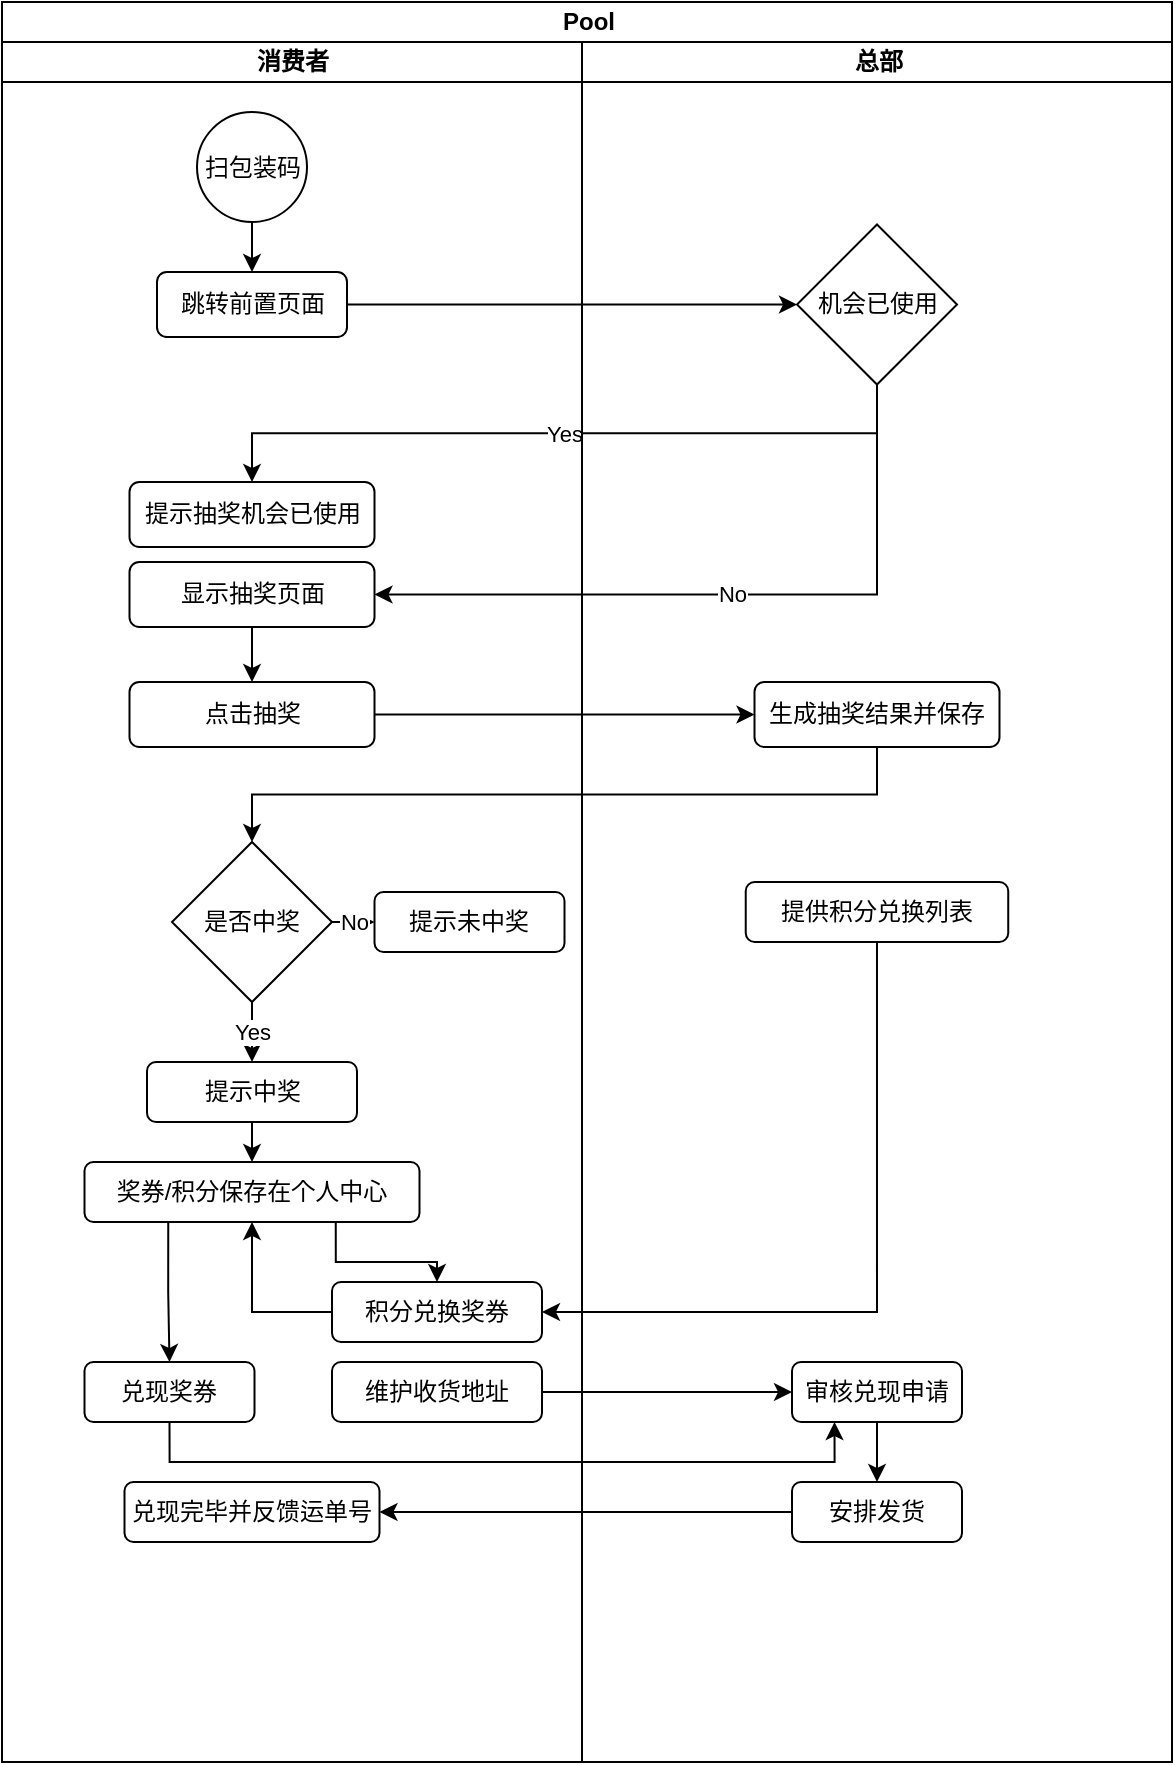 <mxfile version="21.6.1" type="github">
  <diagram name="第 1 页" id="e67aBaspMvJPenoC3SRr">
    <mxGraphModel dx="1626" dy="1957" grid="1" gridSize="10" guides="1" tooltips="1" connect="1" arrows="1" fold="1" page="1" pageScale="1" pageWidth="827" pageHeight="1169" math="0" shadow="0">
      <root>
        <mxCell id="0" />
        <mxCell id="1" parent="0" />
        <mxCell id="l0dgICCSZxElvyNoV-md-4" value="Pool" style="swimlane;childLayout=stackLayout;resizeParent=1;resizeParentMax=0;startSize=20;html=1;" parent="1" vertex="1">
          <mxGeometry x="150" y="-30" width="585" height="880" as="geometry" />
        </mxCell>
        <mxCell id="FrXfuMu9UdKkRX7MwU3E-1" style="edgeStyle=orthogonalEdgeStyle;rounded=0;orthogonalLoop=1;jettySize=auto;html=1;exitX=1;exitY=0.5;exitDx=0;exitDy=0;entryX=0;entryY=0.5;entryDx=0;entryDy=0;" parent="l0dgICCSZxElvyNoV-md-4" source="l0dgICCSZxElvyNoV-md-10" target="FrXfuMu9UdKkRX7MwU3E-5" edge="1">
          <mxGeometry relative="1" as="geometry">
            <mxPoint x="313.75" y="151.25" as="targetPoint" />
          </mxGeometry>
        </mxCell>
        <mxCell id="FrXfuMu9UdKkRX7MwU3E-11" value="Yes" style="edgeStyle=orthogonalEdgeStyle;rounded=0;orthogonalLoop=1;jettySize=auto;html=1;exitX=0.5;exitY=1;exitDx=0;exitDy=0;entryX=0.5;entryY=0;entryDx=0;entryDy=0;" parent="l0dgICCSZxElvyNoV-md-4" source="FrXfuMu9UdKkRX7MwU3E-5" target="FrXfuMu9UdKkRX7MwU3E-9" edge="1">
          <mxGeometry relative="1" as="geometry" />
        </mxCell>
        <mxCell id="FrXfuMu9UdKkRX7MwU3E-14" value="No" style="edgeStyle=orthogonalEdgeStyle;rounded=0;orthogonalLoop=1;jettySize=auto;html=1;exitX=0.5;exitY=1;exitDx=0;exitDy=0;entryX=1;entryY=0.5;entryDx=0;entryDy=0;" parent="l0dgICCSZxElvyNoV-md-4" source="FrXfuMu9UdKkRX7MwU3E-5" target="FrXfuMu9UdKkRX7MwU3E-12" edge="1">
          <mxGeometry relative="1" as="geometry" />
        </mxCell>
        <mxCell id="FrXfuMu9UdKkRX7MwU3E-26" style="edgeStyle=orthogonalEdgeStyle;rounded=0;orthogonalLoop=1;jettySize=auto;html=1;exitX=1;exitY=0.5;exitDx=0;exitDy=0;entryX=0;entryY=0.5;entryDx=0;entryDy=0;" parent="l0dgICCSZxElvyNoV-md-4" source="FrXfuMu9UdKkRX7MwU3E-21" target="FrXfuMu9UdKkRX7MwU3E-32" edge="1">
          <mxGeometry relative="1" as="geometry">
            <mxPoint x="310" y="350" as="targetPoint" />
          </mxGeometry>
        </mxCell>
        <mxCell id="FrXfuMu9UdKkRX7MwU3E-31" style="edgeStyle=orthogonalEdgeStyle;rounded=0;orthogonalLoop=1;jettySize=auto;html=1;exitX=0.5;exitY=1;exitDx=0;exitDy=0;entryX=0.5;entryY=0;entryDx=0;entryDy=0;" parent="l0dgICCSZxElvyNoV-md-4" source="FrXfuMu9UdKkRX7MwU3E-32" target="FrXfuMu9UdKkRX7MwU3E-33" edge="1">
          <mxGeometry relative="1" as="geometry">
            <mxPoint x="375" y="396.25" as="sourcePoint" />
            <mxPoint x="125" y="440" as="targetPoint" />
          </mxGeometry>
        </mxCell>
        <mxCell id="l0dgICCSZxElvyNoV-md-5" value="消费者" style="swimlane;startSize=20;html=1;" parent="l0dgICCSZxElvyNoV-md-4" vertex="1">
          <mxGeometry y="20" width="290" height="860" as="geometry" />
        </mxCell>
        <mxCell id="l0dgICCSZxElvyNoV-md-11" value="" style="edgeStyle=orthogonalEdgeStyle;rounded=0;orthogonalLoop=1;jettySize=auto;html=1;" parent="l0dgICCSZxElvyNoV-md-5" source="l0dgICCSZxElvyNoV-md-9" target="l0dgICCSZxElvyNoV-md-10" edge="1">
          <mxGeometry relative="1" as="geometry" />
        </mxCell>
        <mxCell id="l0dgICCSZxElvyNoV-md-9" value="扫包装码" style="ellipse;whiteSpace=wrap;html=1;aspect=fixed;" parent="l0dgICCSZxElvyNoV-md-5" vertex="1">
          <mxGeometry x="97.5" y="35" width="55" height="55" as="geometry" />
        </mxCell>
        <mxCell id="l0dgICCSZxElvyNoV-md-10" value="跳转前置页面" style="rounded=1;whiteSpace=wrap;html=1;" parent="l0dgICCSZxElvyNoV-md-5" vertex="1">
          <mxGeometry x="77.5" y="115" width="95" height="32.5" as="geometry" />
        </mxCell>
        <mxCell id="FrXfuMu9UdKkRX7MwU3E-9" value="提示抽奖机会已使用" style="rounded=1;whiteSpace=wrap;html=1;" parent="l0dgICCSZxElvyNoV-md-5" vertex="1">
          <mxGeometry x="63.75" y="220" width="122.5" height="32.5" as="geometry" />
        </mxCell>
        <mxCell id="FrXfuMu9UdKkRX7MwU3E-25" style="edgeStyle=orthogonalEdgeStyle;rounded=0;orthogonalLoop=1;jettySize=auto;html=1;exitX=0.5;exitY=1;exitDx=0;exitDy=0;entryX=0.5;entryY=0;entryDx=0;entryDy=0;" parent="l0dgICCSZxElvyNoV-md-5" source="FrXfuMu9UdKkRX7MwU3E-12" target="FrXfuMu9UdKkRX7MwU3E-21" edge="1">
          <mxGeometry relative="1" as="geometry" />
        </mxCell>
        <mxCell id="FrXfuMu9UdKkRX7MwU3E-12" value="显示抽奖页面" style="rounded=1;whiteSpace=wrap;html=1;" parent="l0dgICCSZxElvyNoV-md-5" vertex="1">
          <mxGeometry x="63.75" y="260" width="122.5" height="32.5" as="geometry" />
        </mxCell>
        <mxCell id="FrXfuMu9UdKkRX7MwU3E-21" value="点击抽奖" style="rounded=1;whiteSpace=wrap;html=1;" parent="l0dgICCSZxElvyNoV-md-5" vertex="1">
          <mxGeometry x="63.75" y="320" width="122.5" height="32.5" as="geometry" />
        </mxCell>
        <mxCell id="FrXfuMu9UdKkRX7MwU3E-39" value="Yes" style="edgeStyle=orthogonalEdgeStyle;rounded=0;orthogonalLoop=1;jettySize=auto;html=1;" parent="l0dgICCSZxElvyNoV-md-5" source="FrXfuMu9UdKkRX7MwU3E-33" target="FrXfuMu9UdKkRX7MwU3E-38" edge="1">
          <mxGeometry relative="1" as="geometry" />
        </mxCell>
        <mxCell id="FrXfuMu9UdKkRX7MwU3E-33" value="是否中奖" style="rhombus;whiteSpace=wrap;html=1;" parent="l0dgICCSZxElvyNoV-md-5" vertex="1">
          <mxGeometry x="85" y="400" width="80" height="80" as="geometry" />
        </mxCell>
        <mxCell id="FrXfuMu9UdKkRX7MwU3E-36" value="提示未中奖" style="rounded=1;whiteSpace=wrap;html=1;" parent="l0dgICCSZxElvyNoV-md-5" vertex="1">
          <mxGeometry x="186.25" y="425" width="95" height="30" as="geometry" />
        </mxCell>
        <mxCell id="FrXfuMu9UdKkRX7MwU3E-37" value="No" style="edgeStyle=orthogonalEdgeStyle;rounded=0;orthogonalLoop=1;jettySize=auto;html=1;" parent="l0dgICCSZxElvyNoV-md-5" source="FrXfuMu9UdKkRX7MwU3E-33" target="FrXfuMu9UdKkRX7MwU3E-36" edge="1">
          <mxGeometry relative="1" as="geometry" />
        </mxCell>
        <mxCell id="FrXfuMu9UdKkRX7MwU3E-41" value="" style="edgeStyle=orthogonalEdgeStyle;rounded=0;orthogonalLoop=1;jettySize=auto;html=1;" parent="l0dgICCSZxElvyNoV-md-5" source="FrXfuMu9UdKkRX7MwU3E-38" target="FrXfuMu9UdKkRX7MwU3E-40" edge="1">
          <mxGeometry relative="1" as="geometry" />
        </mxCell>
        <mxCell id="FrXfuMu9UdKkRX7MwU3E-38" value="提示中奖" style="rounded=1;whiteSpace=wrap;html=1;" parent="l0dgICCSZxElvyNoV-md-5" vertex="1">
          <mxGeometry x="72.5" y="510" width="105" height="30" as="geometry" />
        </mxCell>
        <mxCell id="FrXfuMu9UdKkRX7MwU3E-49" style="edgeStyle=orthogonalEdgeStyle;rounded=0;orthogonalLoop=1;jettySize=auto;html=1;exitX=0.75;exitY=1;exitDx=0;exitDy=0;entryX=0.5;entryY=0;entryDx=0;entryDy=0;" parent="l0dgICCSZxElvyNoV-md-5" source="FrXfuMu9UdKkRX7MwU3E-40" target="FrXfuMu9UdKkRX7MwU3E-48" edge="1">
          <mxGeometry relative="1" as="geometry" />
        </mxCell>
        <mxCell id="FrXfuMu9UdKkRX7MwU3E-51" style="edgeStyle=orthogonalEdgeStyle;rounded=0;orthogonalLoop=1;jettySize=auto;html=1;exitX=0.25;exitY=1;exitDx=0;exitDy=0;entryX=0.5;entryY=0;entryDx=0;entryDy=0;" parent="l0dgICCSZxElvyNoV-md-5" source="FrXfuMu9UdKkRX7MwU3E-40" target="FrXfuMu9UdKkRX7MwU3E-52" edge="1">
          <mxGeometry relative="1" as="geometry">
            <mxPoint x="83" y="680" as="targetPoint" />
          </mxGeometry>
        </mxCell>
        <mxCell id="FrXfuMu9UdKkRX7MwU3E-40" value="奖券/积分保存在个人中心" style="rounded=1;whiteSpace=wrap;html=1;" parent="l0dgICCSZxElvyNoV-md-5" vertex="1">
          <mxGeometry x="41.25" y="560" width="167.5" height="30" as="geometry" />
        </mxCell>
        <mxCell id="FrXfuMu9UdKkRX7MwU3E-50" style="edgeStyle=orthogonalEdgeStyle;rounded=0;orthogonalLoop=1;jettySize=auto;html=1;exitX=0;exitY=0.5;exitDx=0;exitDy=0;entryX=0.5;entryY=1;entryDx=0;entryDy=0;" parent="l0dgICCSZxElvyNoV-md-5" source="FrXfuMu9UdKkRX7MwU3E-48" target="FrXfuMu9UdKkRX7MwU3E-40" edge="1">
          <mxGeometry relative="1" as="geometry" />
        </mxCell>
        <mxCell id="FrXfuMu9UdKkRX7MwU3E-48" value="积分兑换奖券" style="rounded=1;whiteSpace=wrap;html=1;" parent="l0dgICCSZxElvyNoV-md-5" vertex="1">
          <mxGeometry x="165" y="620" width="105" height="30" as="geometry" />
        </mxCell>
        <mxCell id="FrXfuMu9UdKkRX7MwU3E-52" value="兑现奖券" style="rounded=1;whiteSpace=wrap;html=1;" parent="l0dgICCSZxElvyNoV-md-5" vertex="1">
          <mxGeometry x="41.25" y="660" width="85" height="30" as="geometry" />
        </mxCell>
        <mxCell id="FrXfuMu9UdKkRX7MwU3E-55" value="维护收货地址" style="rounded=1;whiteSpace=wrap;html=1;" parent="l0dgICCSZxElvyNoV-md-5" vertex="1">
          <mxGeometry x="165" y="660" width="105" height="30" as="geometry" />
        </mxCell>
        <mxCell id="FrXfuMu9UdKkRX7MwU3E-65" value="兑现完毕并反馈运单号" style="rounded=1;whiteSpace=wrap;html=1;" parent="l0dgICCSZxElvyNoV-md-5" vertex="1">
          <mxGeometry x="61.25" y="720" width="127.5" height="30" as="geometry" />
        </mxCell>
        <mxCell id="l0dgICCSZxElvyNoV-md-6" value="总部" style="swimlane;startSize=20;html=1;" parent="l0dgICCSZxElvyNoV-md-4" vertex="1">
          <mxGeometry x="290" y="20" width="295" height="860" as="geometry" />
        </mxCell>
        <mxCell id="FrXfuMu9UdKkRX7MwU3E-5" value="机会已使用" style="rhombus;whiteSpace=wrap;html=1;" parent="l0dgICCSZxElvyNoV-md-6" vertex="1">
          <mxGeometry x="107.5" y="91.25" width="80" height="80" as="geometry" />
        </mxCell>
        <mxCell id="FrXfuMu9UdKkRX7MwU3E-32" value="生成抽奖结果并保存" style="rounded=1;whiteSpace=wrap;html=1;" parent="l0dgICCSZxElvyNoV-md-6" vertex="1">
          <mxGeometry x="86.25" y="320" width="122.5" height="32.5" as="geometry" />
        </mxCell>
        <mxCell id="FrXfuMu9UdKkRX7MwU3E-42" value="提供积分兑换列表" style="rounded=1;whiteSpace=wrap;html=1;" parent="l0dgICCSZxElvyNoV-md-6" vertex="1">
          <mxGeometry x="81.87" y="420" width="131.25" height="30" as="geometry" />
        </mxCell>
        <mxCell id="FrXfuMu9UdKkRX7MwU3E-62" style="edgeStyle=orthogonalEdgeStyle;rounded=0;orthogonalLoop=1;jettySize=auto;html=1;exitX=0.5;exitY=1;exitDx=0;exitDy=0;entryX=0.5;entryY=0;entryDx=0;entryDy=0;" parent="l0dgICCSZxElvyNoV-md-6" source="FrXfuMu9UdKkRX7MwU3E-57" target="FrXfuMu9UdKkRX7MwU3E-63" edge="1">
          <mxGeometry relative="1" as="geometry">
            <mxPoint x="148" y="750" as="targetPoint" />
          </mxGeometry>
        </mxCell>
        <mxCell id="FrXfuMu9UdKkRX7MwU3E-57" value="审核兑现申请" style="rounded=1;whiteSpace=wrap;html=1;" parent="l0dgICCSZxElvyNoV-md-6" vertex="1">
          <mxGeometry x="105" y="660" width="85" height="30" as="geometry" />
        </mxCell>
        <mxCell id="FrXfuMu9UdKkRX7MwU3E-63" value="安排发货" style="rounded=1;whiteSpace=wrap;html=1;" parent="l0dgICCSZxElvyNoV-md-6" vertex="1">
          <mxGeometry x="105" y="720" width="85" height="30" as="geometry" />
        </mxCell>
        <mxCell id="FrXfuMu9UdKkRX7MwU3E-47" style="edgeStyle=orthogonalEdgeStyle;rounded=0;orthogonalLoop=1;jettySize=auto;html=1;exitX=0.5;exitY=1;exitDx=0;exitDy=0;entryX=1;entryY=0.5;entryDx=0;entryDy=0;" parent="l0dgICCSZxElvyNoV-md-4" source="FrXfuMu9UdKkRX7MwU3E-42" target="FrXfuMu9UdKkRX7MwU3E-48" edge="1">
          <mxGeometry relative="1" as="geometry">
            <mxPoint x="240" y="682" as="targetPoint" />
          </mxGeometry>
        </mxCell>
        <mxCell id="FrXfuMu9UdKkRX7MwU3E-60" style="edgeStyle=orthogonalEdgeStyle;rounded=0;orthogonalLoop=1;jettySize=auto;html=1;exitX=1;exitY=0.5;exitDx=0;exitDy=0;entryX=0;entryY=0.5;entryDx=0;entryDy=0;" parent="l0dgICCSZxElvyNoV-md-4" source="FrXfuMu9UdKkRX7MwU3E-55" target="FrXfuMu9UdKkRX7MwU3E-57" edge="1">
          <mxGeometry relative="1" as="geometry" />
        </mxCell>
        <mxCell id="FrXfuMu9UdKkRX7MwU3E-61" style="edgeStyle=orthogonalEdgeStyle;rounded=0;orthogonalLoop=1;jettySize=auto;html=1;exitX=0.5;exitY=1;exitDx=0;exitDy=0;entryX=0.25;entryY=1;entryDx=0;entryDy=0;" parent="l0dgICCSZxElvyNoV-md-4" source="FrXfuMu9UdKkRX7MwU3E-52" target="FrXfuMu9UdKkRX7MwU3E-57" edge="1">
          <mxGeometry relative="1" as="geometry" />
        </mxCell>
        <mxCell id="FrXfuMu9UdKkRX7MwU3E-64" style="edgeStyle=orthogonalEdgeStyle;rounded=0;orthogonalLoop=1;jettySize=auto;html=1;exitX=0;exitY=0.5;exitDx=0;exitDy=0;entryX=1;entryY=0.5;entryDx=0;entryDy=0;" parent="l0dgICCSZxElvyNoV-md-4" source="FrXfuMu9UdKkRX7MwU3E-63" target="FrXfuMu9UdKkRX7MwU3E-65" edge="1">
          <mxGeometry relative="1" as="geometry">
            <mxPoint x="160" y="755" as="targetPoint" />
          </mxGeometry>
        </mxCell>
      </root>
    </mxGraphModel>
  </diagram>
</mxfile>
